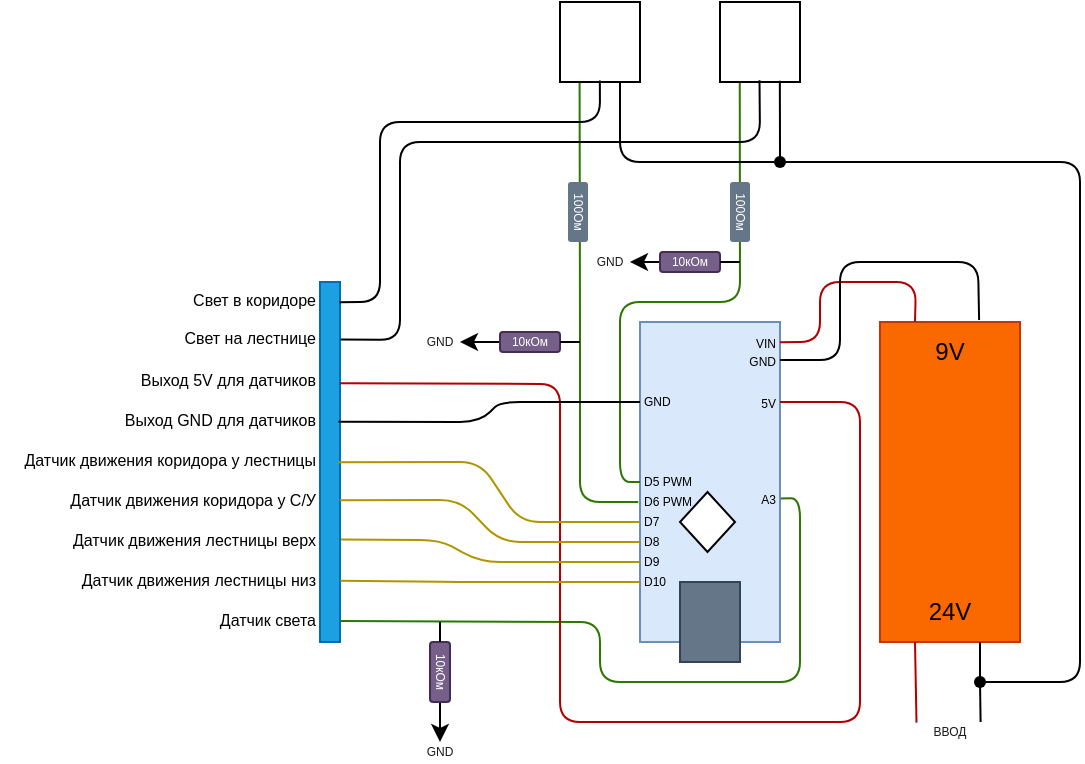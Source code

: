 <mxfile>
    <diagram id="D3D4Ook8UykFeaz8eLYW" name="Страница 1">
        <mxGraphModel dx="1214" dy="945" grid="1" gridSize="10" guides="0" tooltips="1" connect="1" arrows="1" fold="1" page="0" pageScale="1" pageWidth="827" pageHeight="1169" background="#FFFFFF" math="0" shadow="0">
            <root>
                <mxCell id="0"/>
                <mxCell id="1" parent="0"/>
                <mxCell id="3" value="" style="rounded=0;whiteSpace=wrap;html=1;fillColor=#dae8fc;strokeColor=#6c8ebf;" vertex="1" parent="1">
                    <mxGeometry x="80" width="70" height="160" as="geometry"/>
                </mxCell>
                <mxCell id="4" value="" style="rounded=0;whiteSpace=wrap;html=1;fillColor=#647687;fontColor=#ffffff;strokeColor=#314354;" vertex="1" parent="1">
                    <mxGeometry x="100" y="130" width="30" height="40" as="geometry"/>
                </mxCell>
                <mxCell id="5" value="" style="rhombus;whiteSpace=wrap;html=1;" vertex="1" parent="1">
                    <mxGeometry x="100" y="85" width="27.5" height="30" as="geometry"/>
                </mxCell>
                <mxCell id="6" value="" style="rounded=0;whiteSpace=wrap;html=1;fillColor=#fa6800;fontColor=#000000;strokeColor=#C73500;" vertex="1" parent="1">
                    <mxGeometry x="200" width="70" height="160" as="geometry"/>
                </mxCell>
                <mxCell id="8" value="" style="endArrow=none;html=1;exitX=0.25;exitY=1;exitDx=0;exitDy=0;fillColor=#e51400;strokeColor=#B20000;entryX=0.165;entryY=0.031;entryDx=0;entryDy=0;entryPerimeter=0;" edge="1" parent="1" source="10" target="81">
                    <mxGeometry width="50" height="50" relative="1" as="geometry">
                        <mxPoint x="290" y="140" as="sourcePoint"/>
                        <mxPoint x="218" y="200" as="targetPoint"/>
                    </mxGeometry>
                </mxCell>
                <mxCell id="9" value="" style="endArrow=none;html=1;exitDx=0;exitDy=0;strokeColor=#000000;startArrow=none;entryX=0.806;entryY=-0.004;entryDx=0;entryDy=0;entryPerimeter=0;" edge="1" parent="1" source="35" target="81">
                    <mxGeometry width="50" height="50" relative="1" as="geometry">
                        <mxPoint x="250" y="160" as="sourcePoint"/>
                        <mxPoint x="250.5" y="200" as="targetPoint"/>
                    </mxGeometry>
                </mxCell>
                <mxCell id="10" value="24V" style="text;html=1;strokeColor=none;fillColor=none;align=center;verticalAlign=middle;whiteSpace=wrap;rounded=0;" vertex="1" parent="1">
                    <mxGeometry x="200" y="130" width="70" height="30" as="geometry"/>
                </mxCell>
                <mxCell id="13" value="" style="endArrow=none;html=1;entryX=0.25;entryY=0;entryDx=0;entryDy=0;exitX=1;exitY=0.063;exitDx=0;exitDy=0;exitPerimeter=0;fillColor=#e51400;strokeColor=#B20000;" edge="1" parent="1" source="3" target="6">
                    <mxGeometry width="50" height="50" relative="1" as="geometry">
                        <mxPoint x="190" y="100" as="sourcePoint"/>
                        <mxPoint x="240" y="50" as="targetPoint"/>
                        <Array as="points">
                            <mxPoint x="170" y="10"/>
                            <mxPoint x="170" y="-20"/>
                            <mxPoint x="218" y="-20"/>
                        </Array>
                    </mxGeometry>
                </mxCell>
                <mxCell id="14" value="" style="endArrow=none;html=1;entryX=0.708;entryY=-0.006;entryDx=0;entryDy=0;exitX=1.001;exitY=0.119;exitDx=0;exitDy=0;exitPerimeter=0;strokeColor=#000000;entryPerimeter=0;" edge="1" parent="1" source="3" target="6">
                    <mxGeometry width="50" height="50" relative="1" as="geometry">
                        <mxPoint x="100" y="40" as="sourcePoint"/>
                        <mxPoint x="150" y="-10" as="targetPoint"/>
                        <Array as="points">
                            <mxPoint x="180" y="19"/>
                            <mxPoint x="180" y="-30"/>
                            <mxPoint x="249" y="-30"/>
                        </Array>
                    </mxGeometry>
                </mxCell>
                <mxCell id="15" value="9V" style="text;html=1;strokeColor=none;fillColor=none;align=center;verticalAlign=middle;whiteSpace=wrap;rounded=0;" vertex="1" parent="1">
                    <mxGeometry x="200" width="70" height="30" as="geometry"/>
                </mxCell>
                <mxCell id="16" value="&lt;font color=&quot;#000000&quot; style=&quot;line-height: 1; font-size: 6px;&quot;&gt;VIN&lt;/font&gt;" style="text;html=1;strokeColor=none;fillColor=none;align=right;verticalAlign=middle;whiteSpace=wrap;rounded=0;horizontal=1;fontSize=6;" vertex="1" parent="1">
                    <mxGeometry x="120" y="6" width="30" height="10" as="geometry"/>
                </mxCell>
                <mxCell id="17" value="&lt;font color=&quot;#000000&quot; style=&quot;line-height: 1 ; font-size: 6px&quot;&gt;GND&lt;/font&gt;" style="text;html=1;strokeColor=none;fillColor=none;align=right;verticalAlign=middle;whiteSpace=wrap;rounded=0;horizontal=1;fontSize=6;" vertex="1" parent="1">
                    <mxGeometry x="120" y="15" width="30" height="10" as="geometry"/>
                </mxCell>
                <mxCell id="18" value="" style="rounded=0;whiteSpace=wrap;html=1;fontSize=6;fontColor=#ffffff;fillColor=#1ba1e2;strokeColor=#006EAF;" vertex="1" parent="1">
                    <mxGeometry x="-80" y="-20" width="10" height="180" as="geometry"/>
                </mxCell>
                <mxCell id="19" value="" style="endArrow=none;html=1;fontSize=6;fontColor=#000000;exitX=1.013;exitY=0.421;exitDx=0;exitDy=0;exitPerimeter=0;entryX=0.992;entryY=0.942;entryDx=0;entryDy=0;entryPerimeter=0;fillColor=#60a917;strokeColor=#2D7600;" edge="1" parent="1" source="20" target="18">
                    <mxGeometry width="50" height="50" relative="1" as="geometry">
                        <mxPoint x="150" y="120" as="sourcePoint"/>
                        <mxPoint x="170" y="88" as="targetPoint"/>
                        <Array as="points">
                            <mxPoint x="160" y="88"/>
                            <mxPoint x="160" y="180"/>
                            <mxPoint x="60" y="180"/>
                            <mxPoint x="60" y="150"/>
                        </Array>
                    </mxGeometry>
                </mxCell>
                <mxCell id="20" value="&lt;font color=&quot;#000000&quot; style=&quot;line-height: 1 ; font-size: 6px&quot;&gt;A3&lt;/font&gt;" style="text;html=1;strokeColor=none;fillColor=none;align=right;verticalAlign=middle;whiteSpace=wrap;rounded=0;horizontal=1;fontSize=6;" vertex="1" parent="1">
                    <mxGeometry x="120" y="84" width="30" height="10" as="geometry"/>
                </mxCell>
                <mxCell id="21" value="" style="endArrow=none;html=1;fontSize=6;fontColor=#000000;entryX=0;entryY=0.5;entryDx=0;entryDy=0;fillColor=#60a917;strokeColor=#2D7600;exitX=0.247;exitY=0.991;exitDx=0;exitDy=0;exitPerimeter=0;" edge="1" parent="1" source="27" target="3">
                    <mxGeometry width="50" height="50" relative="1" as="geometry">
                        <mxPoint x="130" y="-90" as="sourcePoint"/>
                        <mxPoint x="60" y="10" as="targetPoint"/>
                        <Array as="points">
                            <mxPoint x="130" y="-10"/>
                            <mxPoint x="70" y="-10"/>
                            <mxPoint x="70" y="80"/>
                        </Array>
                    </mxGeometry>
                </mxCell>
                <mxCell id="22" value="&lt;font color=&quot;#000000&quot; style=&quot;line-height: 1 ; font-size: 6px&quot;&gt;D5 PWM&lt;br&gt;&lt;/font&gt;" style="text;html=1;strokeColor=none;fillColor=none;align=left;verticalAlign=middle;whiteSpace=wrap;rounded=0;horizontal=1;fontSize=6;" vertex="1" parent="1">
                    <mxGeometry x="80" y="75" width="30" height="10" as="geometry"/>
                </mxCell>
                <mxCell id="23" value="" style="endArrow=none;html=1;fontSize=6;fontColor=#000000;entryX=0;entryY=0.5;entryDx=0;entryDy=0;exitX=0.245;exitY=0.985;exitDx=0;exitDy=0;fillColor=#60a917;strokeColor=#2D7600;exitPerimeter=0;" edge="1" parent="1" source="26">
                    <mxGeometry width="50" height="50" relative="1" as="geometry">
                        <mxPoint x="1.421e-14" y="11.6" as="sourcePoint"/>
                        <mxPoint x="79.14" y="90" as="targetPoint"/>
                        <Array as="points">
                            <mxPoint x="50" y="12"/>
                            <mxPoint x="50" y="90"/>
                        </Array>
                    </mxGeometry>
                </mxCell>
                <mxCell id="24" value="&lt;font color=&quot;#000000&quot; style=&quot;line-height: 1 ; font-size: 6px&quot;&gt;D6 PWM&lt;br&gt;&lt;/font&gt;" style="text;html=1;strokeColor=none;fillColor=none;align=left;verticalAlign=middle;whiteSpace=wrap;rounded=0;horizontal=1;fontSize=6;" vertex="1" parent="1">
                    <mxGeometry x="80" y="85" width="30" height="10" as="geometry"/>
                </mxCell>
                <mxCell id="26" value="MOSFET&lt;br&gt;IRF3205" style="rounded=0;whiteSpace=wrap;html=1;fontSize=6;fontColor=#FFFFFF;" vertex="1" parent="1">
                    <mxGeometry x="40" y="-160" width="40" height="40" as="geometry"/>
                </mxCell>
                <mxCell id="27" value="MOSFET&lt;br&gt;IRF3205" style="rounded=0;whiteSpace=wrap;html=1;fontSize=6;fontColor=#FFFFFF;" vertex="1" parent="1">
                    <mxGeometry x="120" y="-160" width="40" height="40" as="geometry"/>
                </mxCell>
                <mxCell id="28" value="" style="endArrow=none;html=1;fontSize=6;fontColor=#000000;entryX=0.748;entryY=0.984;entryDx=0;entryDy=0;startArrow=none;fillColor=#a0522d;strokeColor=#000000;entryPerimeter=0;" edge="1" parent="1" source="29" target="27">
                    <mxGeometry width="50" height="50" relative="1" as="geometry">
                        <mxPoint x="150" y="-70" as="sourcePoint"/>
                        <mxPoint x="230" y="-90" as="targetPoint"/>
                        <Array as="points">
                            <mxPoint x="150" y="-90"/>
                        </Array>
                    </mxGeometry>
                </mxCell>
                <mxCell id="29" value="" style="shape=waypoint;sketch=0;fillStyle=solid;size=6;pointerEvents=1;points=[];fillColor=#000000;resizable=0;rotatable=0;perimeter=centerPerimeter;snapToPoint=1;fontSize=6;fontColor=#ffffff;strokeColor=#000000;" vertex="1" parent="1">
                    <mxGeometry x="130" y="-100" width="40" height="40" as="geometry"/>
                </mxCell>
                <mxCell id="31" value="" style="endArrow=none;html=1;fontSize=6;fontColor=#000000;fillColor=#a20025;strokeColor=#000000;startArrow=none;" edge="1" parent="1" source="35" target="29">
                    <mxGeometry width="50" height="50" relative="1" as="geometry">
                        <mxPoint x="250" y="190" as="sourcePoint"/>
                        <mxPoint x="190" y="-80" as="targetPoint"/>
                        <Array as="points">
                            <mxPoint x="300" y="180"/>
                            <mxPoint x="300" y="-80"/>
                        </Array>
                    </mxGeometry>
                </mxCell>
                <mxCell id="32" value="" style="endArrow=none;html=1;fontSize=6;fontColor=#000000;exitX=0.75;exitY=1;exitDx=0;exitDy=0;fillColor=#a0522d;strokeColor=#000000;" edge="1" parent="1" source="26" target="29">
                    <mxGeometry width="50" height="50" relative="1" as="geometry">
                        <mxPoint x="70" y="-90.96" as="sourcePoint"/>
                        <mxPoint x="180" y="-50" as="targetPoint"/>
                        <Array as="points">
                            <mxPoint x="70" y="-80"/>
                        </Array>
                    </mxGeometry>
                </mxCell>
                <mxCell id="33" value="" style="endArrow=none;html=1;fontSize=6;fontColor=#000000;strokeColor=#000000;entryX=0.498;entryY=0.981;entryDx=0;entryDy=0;exitX=0.97;exitY=0.056;exitDx=0;exitDy=0;exitPerimeter=0;fillColor=#a20025;entryPerimeter=0;" edge="1" parent="1" source="18" target="26">
                    <mxGeometry width="50" height="50" relative="1" as="geometry">
                        <mxPoint x="-40" y="-60" as="sourcePoint"/>
                        <mxPoint x="10" y="-110" as="targetPoint"/>
                        <Array as="points">
                            <mxPoint x="-50" y="-10"/>
                            <mxPoint x="-50" y="-100"/>
                            <mxPoint x="60" y="-100"/>
                        </Array>
                    </mxGeometry>
                </mxCell>
                <mxCell id="34" value="" style="endArrow=none;html=1;fontSize=6;fontColor=#000000;strokeColor=#000000;entryX=0.494;entryY=0.978;entryDx=0;entryDy=0;exitX=1.033;exitY=0.16;exitDx=0;exitDy=0;exitPerimeter=0;entryPerimeter=0;" edge="1" parent="1" source="18" target="27">
                    <mxGeometry width="50" height="50" relative="1" as="geometry">
                        <mxPoint x="-50" y="-50" as="sourcePoint"/>
                        <mxPoint y="-100" as="targetPoint"/>
                        <Array as="points">
                            <mxPoint x="-40" y="9"/>
                            <mxPoint x="-40" y="-90"/>
                            <mxPoint x="140" y="-90"/>
                        </Array>
                    </mxGeometry>
                </mxCell>
                <mxCell id="35" value="" style="shape=waypoint;sketch=0;fillStyle=solid;size=6;pointerEvents=1;points=[];fillColor=#000000;resizable=0;rotatable=0;perimeter=centerPerimeter;snapToPoint=1;fontSize=6;fontColor=#ffffff;strokeColor=#000000;" vertex="1" parent="1">
                    <mxGeometry x="230" y="160" width="40" height="40" as="geometry"/>
                </mxCell>
                <mxCell id="37" value="" style="endArrow=none;html=1;strokeColor=#000000;entryX=0.5;entryY=1;entryDx=0;entryDy=0;entryPerimeter=0;" edge="1" parent="1" target="35">
                    <mxGeometry width="50" height="50" relative="1" as="geometry">
                        <mxPoint x="250" y="160" as="sourcePoint"/>
                        <mxPoint x="250.5" y="200.0" as="targetPoint"/>
                    </mxGeometry>
                </mxCell>
                <mxCell id="38" value="" style="endArrow=none;html=1;fontSize=6;fontColor=#FFFFFF;strokeColor=#B20000;entryX=1;entryY=0.25;entryDx=0;entryDy=0;exitX=1.005;exitY=0.281;exitDx=0;exitDy=0;exitPerimeter=0;fillColor=#e51400;" edge="1" parent="1" source="18" target="3">
                    <mxGeometry width="50" height="50" relative="1" as="geometry">
                        <mxPoint x="40" y="260" as="sourcePoint"/>
                        <mxPoint x="90" y="210" as="targetPoint"/>
                        <Array as="points">
                            <mxPoint x="40" y="31"/>
                            <mxPoint x="40" y="200"/>
                            <mxPoint x="190" y="200"/>
                            <mxPoint x="190" y="40"/>
                        </Array>
                    </mxGeometry>
                </mxCell>
                <mxCell id="39" value="&lt;font color=&quot;#000000&quot; style=&quot;line-height: 1 ; font-size: 6px&quot;&gt;5V&lt;/font&gt;" style="text;html=1;strokeColor=none;fillColor=none;align=right;verticalAlign=middle;whiteSpace=wrap;rounded=0;horizontal=1;fontSize=6;" vertex="1" parent="1">
                    <mxGeometry x="120" y="36" width="30" height="10" as="geometry"/>
                </mxCell>
                <mxCell id="40" value="" style="endArrow=none;html=1;fontSize=6;fontColor=#FFFFFF;strokeColor=#000000;entryX=0;entryY=0.25;entryDx=0;entryDy=0;exitX=0.919;exitY=0.388;exitDx=0;exitDy=0;exitPerimeter=0;" edge="1" parent="1" source="18" target="3">
                    <mxGeometry width="50" height="50" relative="1" as="geometry">
                        <mxPoint x="-30" y="100" as="sourcePoint"/>
                        <mxPoint x="20" y="50" as="targetPoint"/>
                        <Array as="points">
                            <mxPoint y="50"/>
                            <mxPoint x="10" y="40"/>
                        </Array>
                    </mxGeometry>
                </mxCell>
                <mxCell id="41" value="&lt;font color=&quot;#000000&quot; style=&quot;line-height: 1 ; font-size: 6px&quot;&gt;GND&lt;br&gt;&lt;/font&gt;" style="text;html=1;strokeColor=none;fillColor=none;align=left;verticalAlign=middle;whiteSpace=wrap;rounded=0;horizontal=1;fontSize=6;" vertex="1" parent="1">
                    <mxGeometry x="80" y="35" width="30" height="10" as="geometry"/>
                </mxCell>
                <mxCell id="43" value="&lt;font color=&quot;#000000&quot; style=&quot;line-height: 1 ; font-size: 6px&quot;&gt;D7&lt;br&gt;&lt;/font&gt;" style="text;html=1;strokeColor=none;fillColor=none;align=left;verticalAlign=middle;whiteSpace=wrap;rounded=0;horizontal=1;fontSize=6;" vertex="1" parent="1">
                    <mxGeometry x="80" y="95" width="30" height="10" as="geometry"/>
                </mxCell>
                <mxCell id="45" value="" style="endArrow=none;html=1;fontSize=6;fontColor=#FFFFFF;strokeColor=#B09500;exitX=0;exitY=0.5;exitDx=0;exitDy=0;entryX=0.925;entryY=0.501;entryDx=0;entryDy=0;entryPerimeter=0;fillColor=#e3c800;" edge="1" parent="1" source="43" target="18">
                    <mxGeometry width="50" height="50" relative="1" as="geometry">
                        <mxPoint x="50" y="100" as="sourcePoint"/>
                        <mxPoint x="100" y="50" as="targetPoint"/>
                        <Array as="points">
                            <mxPoint x="20" y="100"/>
                            <mxPoint y="70"/>
                        </Array>
                    </mxGeometry>
                </mxCell>
                <mxCell id="46" value="" style="endArrow=none;html=1;fontSize=6;fontColor=#FFFFFF;strokeColor=#B09500;exitX=0;exitY=0.5;exitDx=0;exitDy=0;entryX=0.992;entryY=0.606;entryDx=0;entryDy=0;entryPerimeter=0;fillColor=#e3c800;" edge="1" parent="1" target="18">
                    <mxGeometry width="50" height="50" relative="1" as="geometry">
                        <mxPoint x="80.27" y="110" as="sourcePoint"/>
                        <mxPoint x="1.776e-14" y="39.32" as="targetPoint"/>
                        <Array as="points">
                            <mxPoint x="10" y="110"/>
                            <mxPoint x="-10" y="89"/>
                        </Array>
                    </mxGeometry>
                </mxCell>
                <mxCell id="47" value="&lt;font color=&quot;#000000&quot; style=&quot;line-height: 1 ; font-size: 6px&quot;&gt;D8&lt;br&gt;&lt;/font&gt;" style="text;html=1;strokeColor=none;fillColor=none;align=left;verticalAlign=middle;whiteSpace=wrap;rounded=0;horizontal=1;fontSize=6;" vertex="1" parent="1">
                    <mxGeometry x="80" y="105" width="30" height="10" as="geometry"/>
                </mxCell>
                <mxCell id="48" value="" style="endArrow=none;html=1;fontSize=6;fontColor=#FFFFFF;strokeColor=#B09500;exitX=0;exitY=0.5;exitDx=0;exitDy=0;entryX=1.05;entryY=0.715;entryDx=0;entryDy=0;entryPerimeter=0;fillColor=#e3c800;" edge="1" parent="1" target="18">
                    <mxGeometry width="50" height="50" relative="1" as="geometry">
                        <mxPoint x="80.27" y="120" as="sourcePoint"/>
                        <mxPoint x="-30" y="49.4" as="targetPoint"/>
                        <Array as="points">
                            <mxPoint y="120"/>
                            <mxPoint x="-20" y="109"/>
                        </Array>
                    </mxGeometry>
                </mxCell>
                <mxCell id="49" value="" style="endArrow=none;html=1;fontSize=6;fontColor=#FFFFFF;strokeColor=#B09500;exitX=0;exitY=0.5;exitDx=0;exitDy=0;entryX=1.012;entryY=0.83;entryDx=0;entryDy=0;entryPerimeter=0;fillColor=#e3c800;" edge="1" parent="1" target="18">
                    <mxGeometry width="50" height="50" relative="1" as="geometry">
                        <mxPoint x="80.27" y="130" as="sourcePoint"/>
                        <mxPoint x="-30" y="59.4" as="targetPoint"/>
                        <Array as="points">
                            <mxPoint x="-10" y="130"/>
                        </Array>
                    </mxGeometry>
                </mxCell>
                <mxCell id="50" value="&lt;font color=&quot;#000000&quot; style=&quot;line-height: 1 ; font-size: 6px&quot;&gt;D9&lt;br&gt;&lt;/font&gt;" style="text;html=1;strokeColor=none;fillColor=none;align=left;verticalAlign=middle;whiteSpace=wrap;rounded=0;horizontal=1;fontSize=6;" vertex="1" parent="1">
                    <mxGeometry x="80" y="115" width="30" height="10" as="geometry"/>
                </mxCell>
                <mxCell id="51" value="&lt;font color=&quot;#000000&quot; style=&quot;line-height: 1 ; font-size: 6px&quot;&gt;D10&lt;br&gt;&lt;/font&gt;" style="text;html=1;strokeColor=none;fillColor=none;align=left;verticalAlign=middle;whiteSpace=wrap;rounded=0;horizontal=1;fontSize=6;" vertex="1" parent="1">
                    <mxGeometry x="80" y="125" width="30" height="10" as="geometry"/>
                </mxCell>
                <mxCell id="53" value="Свет в коридоре" style="text;html=1;strokeColor=none;fillColor=none;align=right;verticalAlign=middle;whiteSpace=wrap;rounded=0;fontSize=8;fontColor=#000000;" vertex="1" parent="1">
                    <mxGeometry x="-240" y="-16" width="160" height="10" as="geometry"/>
                </mxCell>
                <mxCell id="54" value="Свет на лестнице" style="text;html=1;strokeColor=none;fillColor=none;align=right;verticalAlign=middle;whiteSpace=wrap;rounded=0;fontSize=8;fontColor=#000000;" vertex="1" parent="1">
                    <mxGeometry x="-240" y="3" width="160" height="10" as="geometry"/>
                </mxCell>
                <mxCell id="56" value="Выход 5V для датчиков" style="text;html=1;strokeColor=none;fillColor=none;align=right;verticalAlign=middle;whiteSpace=wrap;rounded=0;fontSize=8;fontColor=#000000;" vertex="1" parent="1">
                    <mxGeometry x="-240" y="24" width="160" height="10" as="geometry"/>
                </mxCell>
                <mxCell id="57" value="Выход GND для датчиков" style="text;html=1;strokeColor=none;fillColor=none;align=right;verticalAlign=middle;whiteSpace=wrap;rounded=0;fontSize=8;fontColor=#000000;" vertex="1" parent="1">
                    <mxGeometry x="-240" y="44" width="160" height="10" as="geometry"/>
                </mxCell>
                <mxCell id="58" value="Датчик движения коридора у лестницы" style="text;html=1;strokeColor=none;fillColor=none;align=right;verticalAlign=middle;whiteSpace=wrap;rounded=0;fontSize=8;fontColor=#000000;" vertex="1" parent="1">
                    <mxGeometry x="-240" y="64" width="160" height="10" as="geometry"/>
                </mxCell>
                <mxCell id="59" value="Датчик движения коридора у С/У" style="text;html=1;strokeColor=none;fillColor=none;align=right;verticalAlign=middle;whiteSpace=wrap;rounded=0;fontSize=8;fontColor=#000000;" vertex="1" parent="1">
                    <mxGeometry x="-240" y="84" width="160" height="10" as="geometry"/>
                </mxCell>
                <mxCell id="60" value="Датчик движения лестницы верх" style="text;html=1;strokeColor=none;fillColor=none;align=right;verticalAlign=middle;whiteSpace=wrap;rounded=0;fontSize=8;fontColor=#000000;" vertex="1" parent="1">
                    <mxGeometry x="-240" y="104" width="160" height="10" as="geometry"/>
                </mxCell>
                <mxCell id="61" value="Датчик движения лестницы низ" style="text;html=1;strokeColor=none;fillColor=none;align=right;verticalAlign=middle;whiteSpace=wrap;rounded=0;fontSize=8;fontColor=#000000;" vertex="1" parent="1">
                    <mxGeometry x="-240" y="124" width="160" height="10" as="geometry"/>
                </mxCell>
                <mxCell id="62" value="Датчик света" style="text;html=1;strokeColor=none;fillColor=none;align=right;verticalAlign=middle;whiteSpace=wrap;rounded=0;fontSize=8;fontColor=#000000;" vertex="1" parent="1">
                    <mxGeometry x="-240" y="144" width="160" height="10" as="geometry"/>
                </mxCell>
                <mxCell id="63" value="100Ом" style="rounded=1;whiteSpace=wrap;html=1;fontSize=6;fontColor=#ffffff;strokeColor=none;fillColor=#647687;rotation=90;" vertex="1" parent="1">
                    <mxGeometry x="34" y="-60" width="30" height="10" as="geometry"/>
                </mxCell>
                <mxCell id="64" value="100Ом" style="rounded=1;whiteSpace=wrap;html=1;fontSize=6;fontColor=#ffffff;strokeColor=none;fillColor=#647687;rotation=90;" vertex="1" parent="1">
                    <mxGeometry x="115" y="-60" width="30" height="10" as="geometry"/>
                </mxCell>
                <mxCell id="69" style="edgeStyle=none;html=1;fontSize=6;fontColor=#000000;strokeColor=#000000;" edge="1" parent="1" source="66">
                    <mxGeometry relative="1" as="geometry">
                        <mxPoint x="-20" y="210" as="targetPoint"/>
                    </mxGeometry>
                </mxCell>
                <mxCell id="66" value="10кОм" style="rounded=1;whiteSpace=wrap;html=1;fontSize=6;fontColor=#ffffff;strokeColor=#432D57;fillColor=#76608a;rotation=90;" vertex="1" parent="1">
                    <mxGeometry x="-35" y="170" width="30" height="10" as="geometry"/>
                </mxCell>
                <mxCell id="67" value="" style="endArrow=none;html=1;fontSize=6;fontColor=#000000;strokeColor=#000000;exitX=0;exitY=0.5;exitDx=0;exitDy=0;" edge="1" parent="1" source="66">
                    <mxGeometry width="50" height="50" relative="1" as="geometry">
                        <mxPoint x="10" y="160" as="sourcePoint"/>
                        <mxPoint x="-20" y="150" as="targetPoint"/>
                    </mxGeometry>
                </mxCell>
                <mxCell id="73" style="edgeStyle=none;html=1;fontSize=6;fontColor=#1A1A1A;strokeColor=#000000;exitX=0;exitY=0.5;exitDx=0;exitDy=0;entryX=1;entryY=0.5;entryDx=0;entryDy=0;" edge="1" parent="1" source="71" target="74">
                    <mxGeometry relative="1" as="geometry">
                        <mxPoint x="-10" y="-170" as="targetPoint"/>
                        <Array as="points"/>
                    </mxGeometry>
                </mxCell>
                <mxCell id="71" value="10кОм" style="rounded=1;whiteSpace=wrap;html=1;fontSize=6;fontColor=#ffffff;strokeColor=#432D57;fillColor=#76608a;rotation=0;" vertex="1" parent="1">
                    <mxGeometry x="10" y="5" width="30" height="10" as="geometry"/>
                </mxCell>
                <mxCell id="72" value="" style="endArrow=none;html=1;fontSize=6;fontColor=#1A1A1A;strokeColor=#000000;exitX=1;exitY=0.5;exitDx=0;exitDy=0;" edge="1" parent="1" source="71">
                    <mxGeometry width="50" height="50" relative="1" as="geometry">
                        <mxPoint x="-20" y="20" as="sourcePoint"/>
                        <mxPoint x="50" y="10" as="targetPoint"/>
                    </mxGeometry>
                </mxCell>
                <mxCell id="74" value="GND" style="text;html=1;strokeColor=none;fillColor=none;align=center;verticalAlign=middle;whiteSpace=wrap;rounded=0;labelBackgroundColor=none;fontSize=6;fontColor=#1A1A1A;" vertex="1" parent="1">
                    <mxGeometry x="-30" y="5" width="20" height="10" as="geometry"/>
                </mxCell>
                <mxCell id="76" value="GND" style="text;html=1;strokeColor=none;fillColor=none;align=center;verticalAlign=middle;whiteSpace=wrap;rounded=0;labelBackgroundColor=none;fontSize=6;fontColor=#1A1A1A;" vertex="1" parent="1">
                    <mxGeometry x="-50" y="210" width="60" height="10" as="geometry"/>
                </mxCell>
                <mxCell id="80" style="edgeStyle=none;html=1;entryX=1;entryY=0.5;entryDx=0;entryDy=0;fontSize=6;fontColor=#1A1A1A;strokeColor=#000000;" edge="1" parent="1" source="77" target="79">
                    <mxGeometry relative="1" as="geometry"/>
                </mxCell>
                <mxCell id="77" value="10кОм" style="rounded=1;whiteSpace=wrap;html=1;fontSize=6;fontColor=#ffffff;strokeColor=#432D57;fillColor=#76608a;rotation=0;" vertex="1" parent="1">
                    <mxGeometry x="90" y="-35" width="30" height="10" as="geometry"/>
                </mxCell>
                <mxCell id="78" value="" style="endArrow=none;html=1;fontSize=6;fontColor=#1A1A1A;strokeColor=#000000;entryX=1;entryY=0.5;entryDx=0;entryDy=0;" edge="1" parent="1" target="77">
                    <mxGeometry width="50" height="50" relative="1" as="geometry">
                        <mxPoint x="130" y="-30" as="sourcePoint"/>
                        <mxPoint x="50" y="-190" as="targetPoint"/>
                    </mxGeometry>
                </mxCell>
                <mxCell id="79" value="GND" style="text;html=1;strokeColor=none;fillColor=none;align=center;verticalAlign=middle;whiteSpace=wrap;rounded=0;labelBackgroundColor=none;fontSize=6;fontColor=#1A1A1A;" vertex="1" parent="1">
                    <mxGeometry x="55" y="-35" width="20" height="10" as="geometry"/>
                </mxCell>
                <mxCell id="81" value="ВВОД" style="text;html=1;strokeColor=none;fillColor=none;align=center;verticalAlign=middle;whiteSpace=wrap;rounded=0;labelBackgroundColor=none;fontSize=6;fontColor=#1A1A1A;" vertex="1" parent="1">
                    <mxGeometry x="210" y="200" width="50" height="10" as="geometry"/>
                </mxCell>
            </root>
        </mxGraphModel>
    </diagram>
</mxfile>
